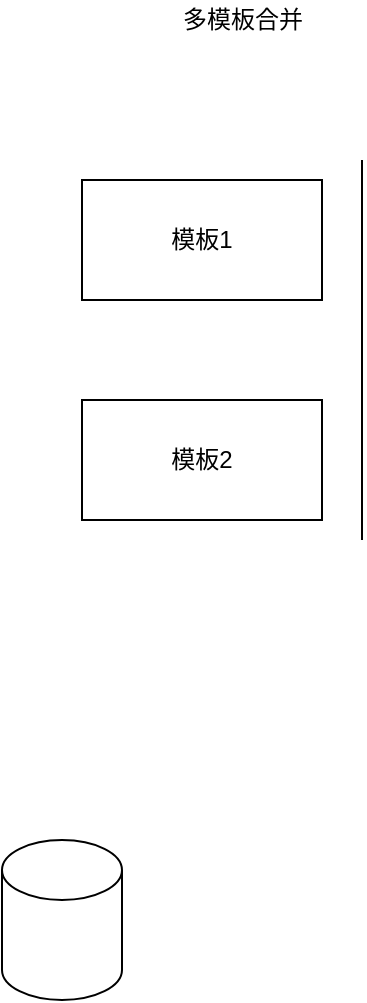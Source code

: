 <mxfile version="14.6.11" type="github">
  <diagram id="WUAuQ661FUCSZRNOvEQn" name="Page-1">
    <mxGraphModel dx="1127" dy="771" grid="1" gridSize="10" guides="1" tooltips="1" connect="1" arrows="1" fold="1" page="1" pageScale="1" pageWidth="827" pageHeight="1169" math="0" shadow="0">
      <root>
        <mxCell id="0" />
        <mxCell id="1" parent="0" />
        <mxCell id="XsgKN6pSHH5uCLjIUDn7-1" value="" style="shape=cylinder3;whiteSpace=wrap;html=1;boundedLbl=1;backgroundOutline=1;size=15;" vertex="1" parent="1">
          <mxGeometry x="70" y="530" width="60" height="80" as="geometry" />
        </mxCell>
        <mxCell id="XsgKN6pSHH5uCLjIUDn7-3" value="模板1" style="rounded=0;whiteSpace=wrap;html=1;" vertex="1" parent="1">
          <mxGeometry x="110" y="200" width="120" height="60" as="geometry" />
        </mxCell>
        <mxCell id="XsgKN6pSHH5uCLjIUDn7-4" value="模板2" style="rounded=0;whiteSpace=wrap;html=1;" vertex="1" parent="1">
          <mxGeometry x="110" y="310" width="120" height="60" as="geometry" />
        </mxCell>
        <mxCell id="XsgKN6pSHH5uCLjIUDn7-5" value="多模板合并" style="text;html=1;align=center;verticalAlign=middle;resizable=0;points=[];autosize=1;strokeColor=none;" vertex="1" parent="1">
          <mxGeometry x="150" y="110" width="80" height="20" as="geometry" />
        </mxCell>
        <mxCell id="XsgKN6pSHH5uCLjIUDn7-6" value="" style="endArrow=none;html=1;" edge="1" parent="1">
          <mxGeometry width="50" height="50" relative="1" as="geometry">
            <mxPoint x="250" y="380" as="sourcePoint" />
            <mxPoint x="250" y="190" as="targetPoint" />
          </mxGeometry>
        </mxCell>
      </root>
    </mxGraphModel>
  </diagram>
</mxfile>
